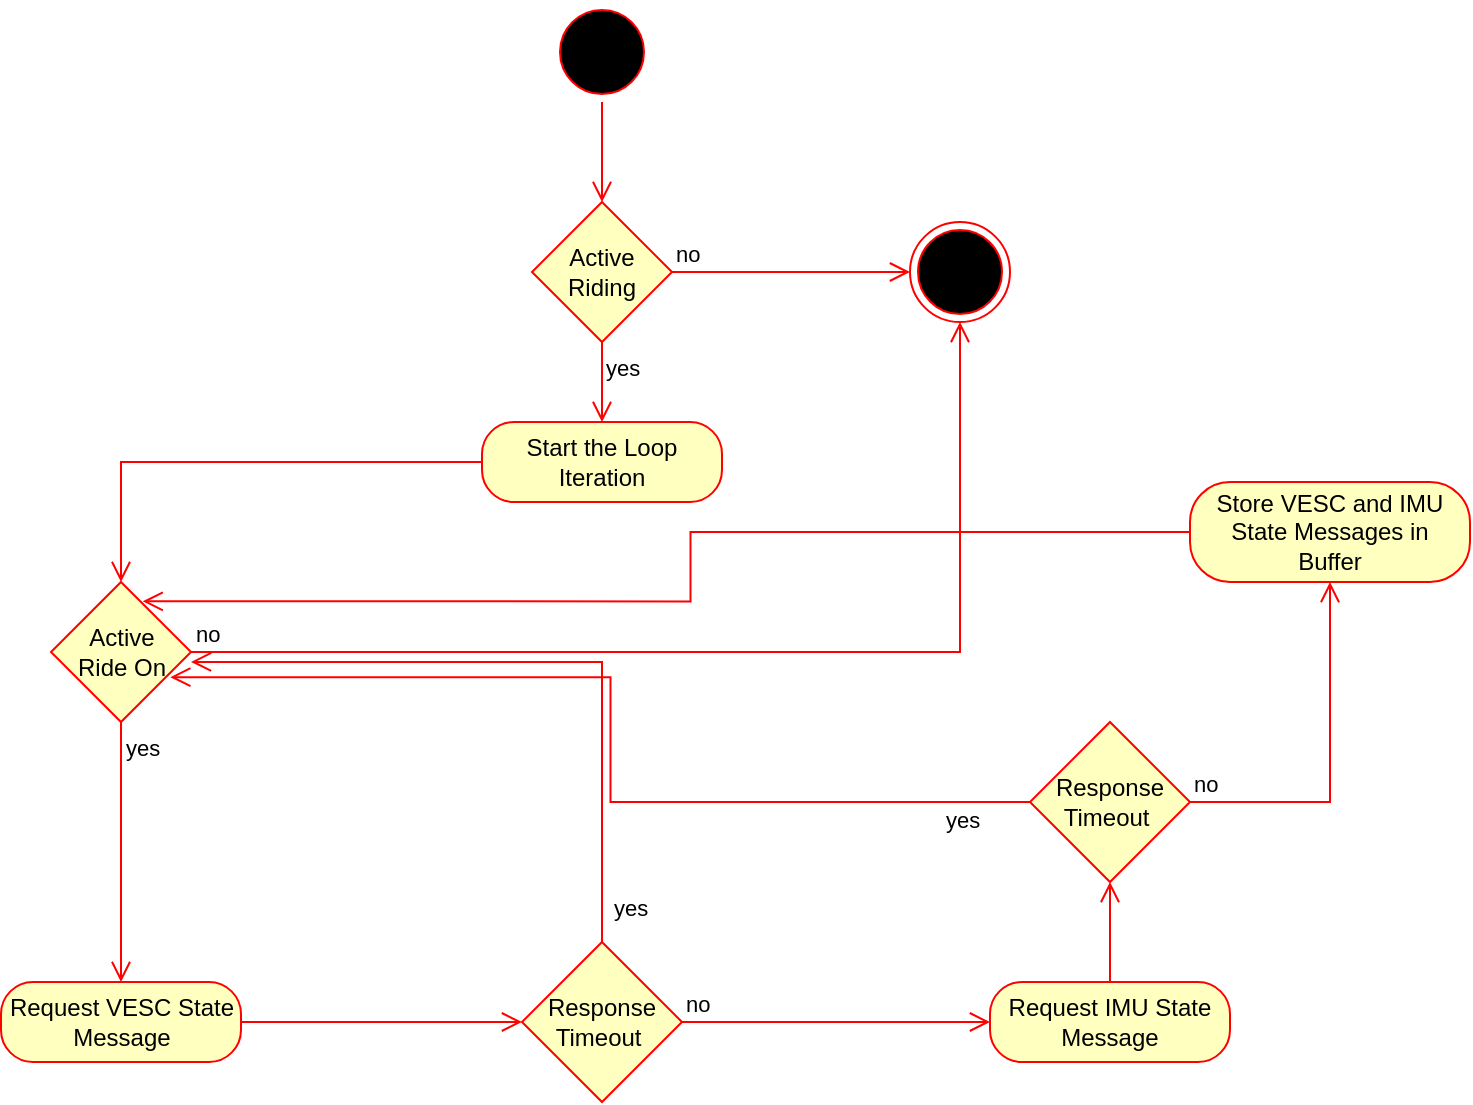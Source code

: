 <mxfile version="27.0.9">
  <diagram name="VESC and IMU Sensor Data Acquisition Loop" id="vesc-imu-loop">
    <mxGraphModel dx="1425" dy="830" grid="1" gridSize="10" guides="1" tooltips="1" connect="1" arrows="1" fold="1" page="1" pageScale="1" pageWidth="827" pageHeight="1169" background="none" math="0" shadow="0">
      <root>
        <mxCell id="0" />
        <mxCell id="1" parent="0" />
        <mxCell id="aS26uo4P6hbQug-4ugDL-22" value="" style="ellipse;html=1;shape=startState;fillColor=#000000;strokeColor=#ff0000;" vertex="1" parent="1">
          <mxGeometry x="381" y="140" width="50" height="50" as="geometry" />
        </mxCell>
        <mxCell id="aS26uo4P6hbQug-4ugDL-23" value="" style="edgeStyle=orthogonalEdgeStyle;html=1;verticalAlign=bottom;endArrow=open;endSize=8;strokeColor=#ff0000;rounded=0;" edge="1" source="aS26uo4P6hbQug-4ugDL-22" parent="1" target="aS26uo4P6hbQug-4ugDL-24">
          <mxGeometry relative="1" as="geometry">
            <mxPoint x="346" y="260" as="targetPoint" />
          </mxGeometry>
        </mxCell>
        <mxCell id="aS26uo4P6hbQug-4ugDL-24" value="Active Riding" style="rhombus;whiteSpace=wrap;html=1;fontColor=#000000;fillColor=#ffffc0;strokeColor=#ff0000;" vertex="1" parent="1">
          <mxGeometry x="371" y="240" width="70" height="70" as="geometry" />
        </mxCell>
        <mxCell id="aS26uo4P6hbQug-4ugDL-25" value="no" style="edgeStyle=orthogonalEdgeStyle;html=1;align=left;verticalAlign=bottom;endArrow=open;endSize=8;strokeColor=#ff0000;rounded=0;entryX=0;entryY=0.5;entryDx=0;entryDy=0;" edge="1" source="aS26uo4P6hbQug-4ugDL-24" parent="1" target="aS26uo4P6hbQug-4ugDL-27">
          <mxGeometry x="-1" relative="1" as="geometry">
            <mxPoint x="701" y="275" as="targetPoint" />
          </mxGeometry>
        </mxCell>
        <mxCell id="aS26uo4P6hbQug-4ugDL-26" value="yes" style="edgeStyle=orthogonalEdgeStyle;html=1;align=left;verticalAlign=top;endArrow=open;endSize=8;strokeColor=#ff0000;rounded=0;entryX=0.5;entryY=0;entryDx=0;entryDy=0;" edge="1" source="aS26uo4P6hbQug-4ugDL-24" parent="1" target="aS26uo4P6hbQug-4ugDL-28">
          <mxGeometry x="-1" relative="1" as="geometry">
            <mxPoint x="406" y="370" as="targetPoint" />
          </mxGeometry>
        </mxCell>
        <mxCell id="aS26uo4P6hbQug-4ugDL-27" value="" style="ellipse;html=1;shape=endState;fillColor=#000000;strokeColor=#ff0000;" vertex="1" parent="1">
          <mxGeometry x="560" y="250" width="50" height="50" as="geometry" />
        </mxCell>
        <mxCell id="aS26uo4P6hbQug-4ugDL-28" value="Start the Loop Iteration" style="rounded=1;whiteSpace=wrap;html=1;arcSize=40;fontColor=#000000;fillColor=#ffffc0;strokeColor=#ff0000;labelBackgroundColor=none;" vertex="1" parent="1">
          <mxGeometry x="346" y="350" width="120" height="40" as="geometry" />
        </mxCell>
        <mxCell id="aS26uo4P6hbQug-4ugDL-29" value="" style="edgeStyle=orthogonalEdgeStyle;html=1;verticalAlign=bottom;endArrow=open;endSize=8;strokeColor=#ff0000;rounded=0;entryX=0.5;entryY=0;entryDx=0;entryDy=0;" edge="1" source="aS26uo4P6hbQug-4ugDL-28" parent="1" target="aS26uo4P6hbQug-4ugDL-43">
          <mxGeometry relative="1" as="geometry">
            <mxPoint x="165.5" y="430" as="targetPoint" />
          </mxGeometry>
        </mxCell>
        <mxCell id="aS26uo4P6hbQug-4ugDL-30" value="&lt;span style=&quot;&quot;&gt;Request VESC State&lt;/span&gt;&lt;div&gt;&lt;span style=&quot;&quot;&gt;Message&lt;/span&gt;&lt;/div&gt;" style="rounded=1;whiteSpace=wrap;html=1;arcSize=40;fontColor=#000000;fillColor=#ffffc0;strokeColor=#ff0000;labelBackgroundColor=none;" vertex="1" parent="1">
          <mxGeometry x="105.5" y="630" width="120" height="40" as="geometry" />
        </mxCell>
        <mxCell id="aS26uo4P6hbQug-4ugDL-32" value="&lt;span style=&quot;&quot;&gt;&lt;font&gt;Response&lt;/font&gt;&lt;/span&gt;&lt;div&gt;&lt;span style=&quot;&quot;&gt;&lt;font&gt;Timeout&amp;nbsp;&lt;/font&gt;&lt;/span&gt;&lt;/div&gt;" style="rhombus;whiteSpace=wrap;html=1;fontColor=#000000;fillColor=#ffffc0;strokeColor=#ff0000;labelBackgroundColor=none;" vertex="1" parent="1">
          <mxGeometry x="366" y="610" width="80" height="80" as="geometry" />
        </mxCell>
        <mxCell id="aS26uo4P6hbQug-4ugDL-34" value="no" style="edgeStyle=orthogonalEdgeStyle;html=1;align=left;verticalAlign=bottom;endArrow=open;endSize=8;strokeColor=#ff0000;rounded=0;exitX=1;exitY=0.5;exitDx=0;exitDy=0;" edge="1" parent="1" source="aS26uo4P6hbQug-4ugDL-32" target="aS26uo4P6hbQug-4ugDL-47">
          <mxGeometry x="-1" relative="1" as="geometry">
            <mxPoint x="590" y="650" as="targetPoint" />
            <mxPoint x="466" y="649.66" as="sourcePoint" />
          </mxGeometry>
        </mxCell>
        <mxCell id="aS26uo4P6hbQug-4ugDL-39" value="" style="edgeStyle=orthogonalEdgeStyle;html=1;verticalAlign=bottom;endArrow=open;endSize=8;strokeColor=#ff0000;rounded=0;exitX=1;exitY=0.5;exitDx=0;exitDy=0;entryX=0;entryY=0.5;entryDx=0;entryDy=0;" edge="1" parent="1" source="aS26uo4P6hbQug-4ugDL-30" target="aS26uo4P6hbQug-4ugDL-32">
          <mxGeometry relative="1" as="geometry">
            <mxPoint x="360" y="650" as="targetPoint" />
            <mxPoint x="280" y="645" as="sourcePoint" />
          </mxGeometry>
        </mxCell>
        <mxCell id="aS26uo4P6hbQug-4ugDL-43" value="Active&lt;div&gt;Ride On&lt;/div&gt;" style="rhombus;whiteSpace=wrap;html=1;fontColor=#000000;fillColor=#ffffc0;strokeColor=#ff0000;" vertex="1" parent="1">
          <mxGeometry x="130.5" y="430" width="70" height="70" as="geometry" />
        </mxCell>
        <mxCell id="aS26uo4P6hbQug-4ugDL-44" value="no" style="edgeStyle=orthogonalEdgeStyle;html=1;align=left;verticalAlign=bottom;endArrow=open;endSize=8;strokeColor=#ff0000;rounded=0;entryX=0.5;entryY=1;entryDx=0;entryDy=0;" edge="1" parent="1" source="aS26uo4P6hbQug-4ugDL-43" target="aS26uo4P6hbQug-4ugDL-27">
          <mxGeometry x="-1" relative="1" as="geometry">
            <mxPoint x="319" y="470" as="targetPoint" />
          </mxGeometry>
        </mxCell>
        <mxCell id="aS26uo4P6hbQug-4ugDL-45" value="yes" style="edgeStyle=orthogonalEdgeStyle;html=1;align=left;verticalAlign=top;endArrow=open;endSize=8;strokeColor=#ff0000;rounded=0;entryX=0.5;entryY=0;entryDx=0;entryDy=0;" edge="1" parent="1" source="aS26uo4P6hbQug-4ugDL-43" target="aS26uo4P6hbQug-4ugDL-30">
          <mxGeometry x="-1" relative="1" as="geometry">
            <mxPoint x="165" y="545" as="targetPoint" />
          </mxGeometry>
        </mxCell>
        <mxCell id="aS26uo4P6hbQug-4ugDL-46" value="yes" style="edgeStyle=orthogonalEdgeStyle;html=1;align=left;verticalAlign=top;endArrow=open;endSize=8;strokeColor=#ff0000;rounded=0;entryX=1;entryY=0.571;entryDx=0;entryDy=0;exitX=0.5;exitY=0;exitDx=0;exitDy=0;entryPerimeter=0;" edge="1" parent="1" source="aS26uo4P6hbQug-4ugDL-32" target="aS26uo4P6hbQug-4ugDL-43">
          <mxGeometry x="-0.822" y="-4" relative="1" as="geometry">
            <mxPoint x="350" y="530" as="targetPoint" />
            <mxPoint x="350" y="490" as="sourcePoint" />
            <mxPoint as="offset" />
          </mxGeometry>
        </mxCell>
        <mxCell id="aS26uo4P6hbQug-4ugDL-47" value="&lt;span style=&quot;&quot;&gt;Request IMU State&lt;/span&gt;&lt;div&gt;&lt;span style=&quot;&quot;&gt;Message&lt;/span&gt;&lt;/div&gt;" style="rounded=1;whiteSpace=wrap;html=1;arcSize=40;fontColor=#000000;fillColor=#ffffc0;strokeColor=#ff0000;labelBackgroundColor=none;" vertex="1" parent="1">
          <mxGeometry x="600" y="630" width="120" height="40" as="geometry" />
        </mxCell>
        <mxCell id="aS26uo4P6hbQug-4ugDL-48" value="&lt;span style=&quot;&quot;&gt;&lt;font&gt;Response&lt;/font&gt;&lt;/span&gt;&lt;div&gt;&lt;span style=&quot;&quot;&gt;&lt;font&gt;Timeout&amp;nbsp;&lt;/font&gt;&lt;/span&gt;&lt;/div&gt;" style="rhombus;whiteSpace=wrap;html=1;fontColor=#000000;fillColor=#ffffc0;strokeColor=#ff0000;labelBackgroundColor=none;" vertex="1" parent="1">
          <mxGeometry x="620" y="500" width="80" height="80" as="geometry" />
        </mxCell>
        <mxCell id="aS26uo4P6hbQug-4ugDL-49" value="no" style="edgeStyle=orthogonalEdgeStyle;html=1;align=left;verticalAlign=bottom;endArrow=open;endSize=8;strokeColor=#ff0000;rounded=0;exitX=1;exitY=0.5;exitDx=0;exitDy=0;entryX=0.5;entryY=1;entryDx=0;entryDy=0;" edge="1" parent="1" source="aS26uo4P6hbQug-4ugDL-48" target="aS26uo4P6hbQug-4ugDL-53">
          <mxGeometry x="-1" relative="1" as="geometry">
            <mxPoint x="854" y="540" as="targetPoint" />
            <mxPoint x="720" y="539.66" as="sourcePoint" />
          </mxGeometry>
        </mxCell>
        <mxCell id="aS26uo4P6hbQug-4ugDL-50" value="" style="edgeStyle=orthogonalEdgeStyle;html=1;verticalAlign=bottom;endArrow=open;endSize=8;strokeColor=#ff0000;rounded=0;exitX=0.5;exitY=0;exitDx=0;exitDy=0;entryX=0.5;entryY=1;entryDx=0;entryDy=0;" edge="1" parent="1" source="aS26uo4P6hbQug-4ugDL-47" target="aS26uo4P6hbQug-4ugDL-48">
          <mxGeometry relative="1" as="geometry">
            <mxPoint x="910" y="585" as="targetPoint" />
            <mxPoint x="660" y="625" as="sourcePoint" />
          </mxGeometry>
        </mxCell>
        <mxCell id="aS26uo4P6hbQug-4ugDL-52" value="yes" style="edgeStyle=orthogonalEdgeStyle;html=1;align=left;verticalAlign=top;endArrow=open;endSize=8;strokeColor=#ff0000;rounded=0;entryX=0.852;entryY=0.68;entryDx=0;entryDy=0;exitX=0;exitY=0.5;exitDx=0;exitDy=0;entryPerimeter=0;" edge="1" parent="1" source="aS26uo4P6hbQug-4ugDL-48" target="aS26uo4P6hbQug-4ugDL-43">
          <mxGeometry x="-0.822" y="-4" relative="1" as="geometry">
            <mxPoint x="370" y="400" as="targetPoint" />
            <mxPoint x="575" y="540" as="sourcePoint" />
            <mxPoint as="offset" />
          </mxGeometry>
        </mxCell>
        <mxCell id="aS26uo4P6hbQug-4ugDL-53" value="Store VESC and IMU&lt;div&gt;State Messages in&lt;/div&gt;&lt;div&gt;Buffer&lt;/div&gt;" style="rounded=1;whiteSpace=wrap;html=1;arcSize=40;fontColor=#000000;fillColor=#ffffc0;strokeColor=#ff0000;labelBackgroundColor=none;" vertex="1" parent="1">
          <mxGeometry x="700" y="380" width="140" height="50" as="geometry" />
        </mxCell>
        <mxCell id="aS26uo4P6hbQug-4ugDL-54" value="" style="edgeStyle=orthogonalEdgeStyle;html=1;verticalAlign=bottom;endArrow=open;endSize=8;strokeColor=#ff0000;rounded=0;exitX=0;exitY=0.5;exitDx=0;exitDy=0;entryX=0.655;entryY=0.138;entryDx=0;entryDy=0;entryPerimeter=0;" edge="1" parent="1" source="aS26uo4P6hbQug-4ugDL-53" target="aS26uo4P6hbQug-4ugDL-43">
          <mxGeometry relative="1" as="geometry">
            <mxPoint x="640" y="370" as="targetPoint" />
            <mxPoint x="640" y="415" as="sourcePoint" />
          </mxGeometry>
        </mxCell>
      </root>
    </mxGraphModel>
  </diagram>
</mxfile>
